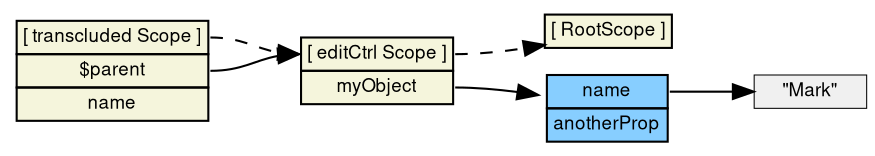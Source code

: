 digraph d {
	rankdir=LR
	nodesep=0.1
	node [fontname="Helvetica,Sans", fontsize=9, penwidth=0.5, margin="0.05, 0.04", height="0.2" ]

  /* scopes */
  node [shape=plaintext];
  root [label=<<table bgcolor="beige" border="0" cellborder="1" cellpadding="2" cellspacing="0">
  <tr><td port="proto">[ RootScope ]</td></tr></table>>]
  parent [label=<<table bgcolor="beige" border="0" cellborder="1" cellpadding="2" cellspacing="0">
  <tr><td port="proto">[ editCtrl Scope ]</td></tr>
  <tr><td port="myObject">myObject</td></tr>
  </table>>]
  transcludedScope [label=<<table bgcolor="beige" border="0" cellborder="1" cellpadding="2" cellspacing="0">
  <tr><td port="proto">[ transcluded Scope ]</td></tr>
  <tr><td port="parent">$parent</td></tr>
  <tr><td port="name">name</td></tr>
  </table>>]

  /* objects */
  myObject [label=<<table bgcolor="skyblue1" border="0" cellborder="1" cellpadding="2" cellspacing="0">
  <tr><td port="name">name</td></tr>
  <tr><td>anotherProp</td></tr>
  </table>>]

  /* literals */
  node [fillcolor=gray94, shape=box, style=filled]
  Mark [label="\"Mark\""]
  node [color=crimson, fontcolor=crimson]

  /* references */
  parent:proto -> root:proto [style = dashed]
  parent:myObject -> myObject
  myObject:name -> Mark
  transcludedScope:proto -> parent:proto [style=dashed]
  transcludedScope:parent -> parent:proto
}
